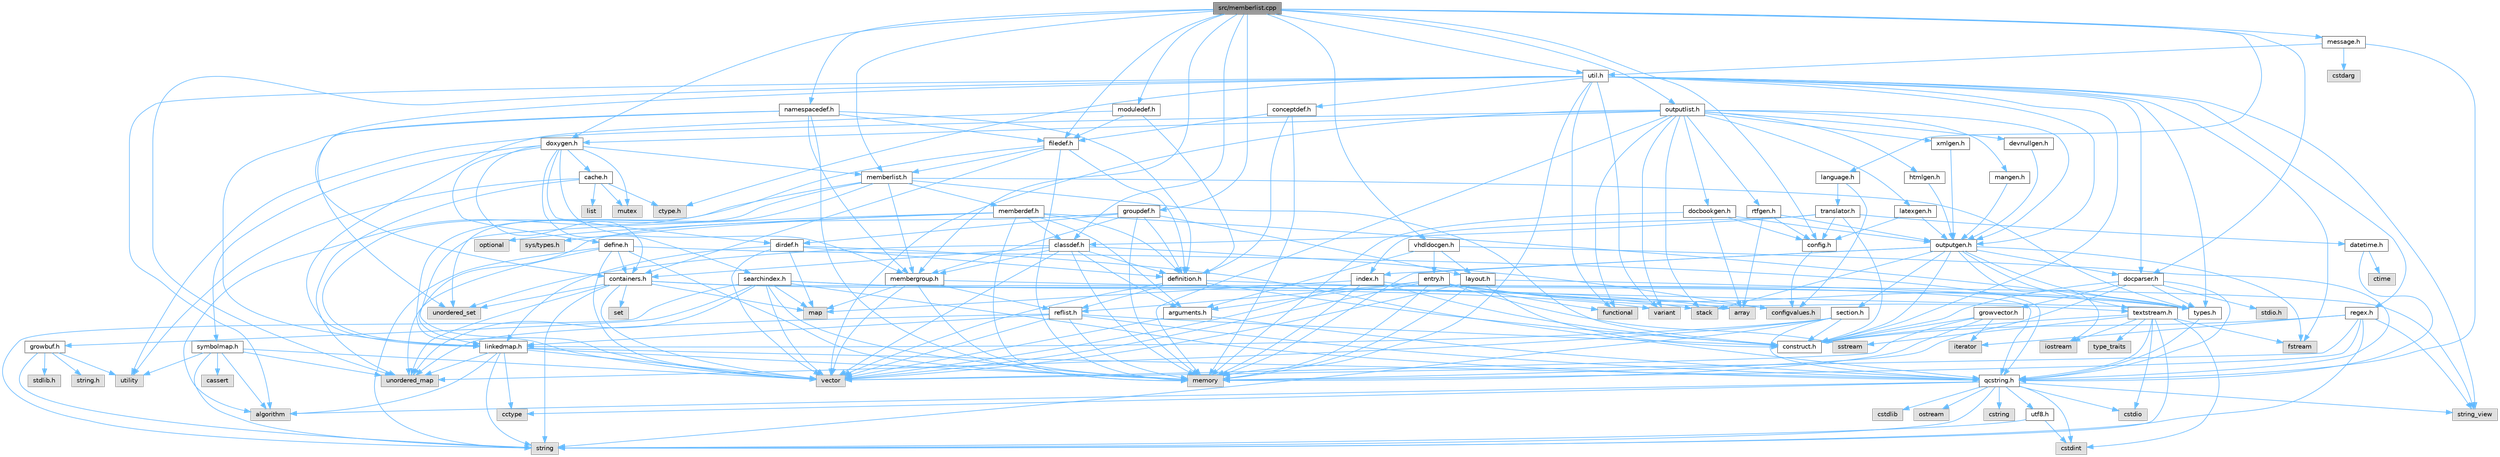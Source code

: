 digraph "src/memberlist.cpp"
{
 // INTERACTIVE_SVG=YES
 // LATEX_PDF_SIZE
  bgcolor="transparent";
  edge [fontname=Helvetica,fontsize=10,labelfontname=Helvetica,labelfontsize=10];
  node [fontname=Helvetica,fontsize=10,shape=box,height=0.2,width=0.4];
  Node1 [id="Node000001",label="src/memberlist.cpp",height=0.2,width=0.4,color="gray40", fillcolor="grey60", style="filled", fontcolor="black",tooltip=" "];
  Node1 -> Node2 [id="edge1_Node000001_Node000002",color="steelblue1",style="solid",tooltip=" "];
  Node2 [id="Node000002",label="memberlist.h",height=0.2,width=0.4,color="grey40", fillcolor="white", style="filled",URL="$dd/d78/memberlist_8h.html",tooltip=" "];
  Node2 -> Node3 [id="edge2_Node000002_Node000003",color="steelblue1",style="solid",tooltip=" "];
  Node3 [id="Node000003",label="vector",height=0.2,width=0.4,color="grey60", fillcolor="#E0E0E0", style="filled",tooltip=" "];
  Node2 -> Node4 [id="edge3_Node000002_Node000004",color="steelblue1",style="solid",tooltip=" "];
  Node4 [id="Node000004",label="algorithm",height=0.2,width=0.4,color="grey60", fillcolor="#E0E0E0", style="filled",tooltip=" "];
  Node2 -> Node5 [id="edge4_Node000002_Node000005",color="steelblue1",style="solid",tooltip=" "];
  Node5 [id="Node000005",label="memberdef.h",height=0.2,width=0.4,color="grey40", fillcolor="white", style="filled",URL="$d4/d46/memberdef_8h.html",tooltip=" "];
  Node5 -> Node3 [id="edge5_Node000005_Node000003",color="steelblue1",style="solid",tooltip=" "];
  Node5 -> Node6 [id="edge6_Node000005_Node000006",color="steelblue1",style="solid",tooltip=" "];
  Node6 [id="Node000006",label="memory",height=0.2,width=0.4,color="grey60", fillcolor="#E0E0E0", style="filled",tooltip=" "];
  Node5 -> Node7 [id="edge7_Node000005_Node000007",color="steelblue1",style="solid",tooltip=" "];
  Node7 [id="Node000007",label="optional",height=0.2,width=0.4,color="grey60", fillcolor="#E0E0E0", style="filled",tooltip=" "];
  Node5 -> Node8 [id="edge8_Node000005_Node000008",color="steelblue1",style="solid",tooltip=" "];
  Node8 [id="Node000008",label="sys/types.h",height=0.2,width=0.4,color="grey60", fillcolor="#E0E0E0", style="filled",tooltip=" "];
  Node5 -> Node9 [id="edge9_Node000005_Node000009",color="steelblue1",style="solid",tooltip=" "];
  Node9 [id="Node000009",label="types.h",height=0.2,width=0.4,color="grey40", fillcolor="white", style="filled",URL="$d9/d49/types_8h.html",tooltip="This file contains a number of basic enums and types."];
  Node9 -> Node10 [id="edge10_Node000009_Node000010",color="steelblue1",style="solid",tooltip=" "];
  Node10 [id="Node000010",label="qcstring.h",height=0.2,width=0.4,color="grey40", fillcolor="white", style="filled",URL="$d7/d5c/qcstring_8h.html",tooltip=" "];
  Node10 -> Node11 [id="edge11_Node000010_Node000011",color="steelblue1",style="solid",tooltip=" "];
  Node11 [id="Node000011",label="string",height=0.2,width=0.4,color="grey60", fillcolor="#E0E0E0", style="filled",tooltip=" "];
  Node10 -> Node12 [id="edge12_Node000010_Node000012",color="steelblue1",style="solid",tooltip=" "];
  Node12 [id="Node000012",label="string_view",height=0.2,width=0.4,color="grey60", fillcolor="#E0E0E0", style="filled",tooltip=" "];
  Node10 -> Node4 [id="edge13_Node000010_Node000004",color="steelblue1",style="solid",tooltip=" "];
  Node10 -> Node13 [id="edge14_Node000010_Node000013",color="steelblue1",style="solid",tooltip=" "];
  Node13 [id="Node000013",label="cctype",height=0.2,width=0.4,color="grey60", fillcolor="#E0E0E0", style="filled",tooltip=" "];
  Node10 -> Node14 [id="edge15_Node000010_Node000014",color="steelblue1",style="solid",tooltip=" "];
  Node14 [id="Node000014",label="cstring",height=0.2,width=0.4,color="grey60", fillcolor="#E0E0E0", style="filled",tooltip=" "];
  Node10 -> Node15 [id="edge16_Node000010_Node000015",color="steelblue1",style="solid",tooltip=" "];
  Node15 [id="Node000015",label="cstdio",height=0.2,width=0.4,color="grey60", fillcolor="#E0E0E0", style="filled",tooltip=" "];
  Node10 -> Node16 [id="edge17_Node000010_Node000016",color="steelblue1",style="solid",tooltip=" "];
  Node16 [id="Node000016",label="cstdlib",height=0.2,width=0.4,color="grey60", fillcolor="#E0E0E0", style="filled",tooltip=" "];
  Node10 -> Node17 [id="edge18_Node000010_Node000017",color="steelblue1",style="solid",tooltip=" "];
  Node17 [id="Node000017",label="cstdint",height=0.2,width=0.4,color="grey60", fillcolor="#E0E0E0", style="filled",tooltip=" "];
  Node10 -> Node18 [id="edge19_Node000010_Node000018",color="steelblue1",style="solid",tooltip=" "];
  Node18 [id="Node000018",label="ostream",height=0.2,width=0.4,color="grey60", fillcolor="#E0E0E0", style="filled",tooltip=" "];
  Node10 -> Node19 [id="edge20_Node000010_Node000019",color="steelblue1",style="solid",tooltip=" "];
  Node19 [id="Node000019",label="utf8.h",height=0.2,width=0.4,color="grey40", fillcolor="white", style="filled",URL="$db/d7c/utf8_8h.html",tooltip="Various UTF8 related helper functions."];
  Node19 -> Node17 [id="edge21_Node000019_Node000017",color="steelblue1",style="solid",tooltip=" "];
  Node19 -> Node11 [id="edge22_Node000019_Node000011",color="steelblue1",style="solid",tooltip=" "];
  Node5 -> Node20 [id="edge23_Node000005_Node000020",color="steelblue1",style="solid",tooltip=" "];
  Node20 [id="Node000020",label="definition.h",height=0.2,width=0.4,color="grey40", fillcolor="white", style="filled",URL="$df/da1/definition_8h.html",tooltip=" "];
  Node20 -> Node3 [id="edge24_Node000020_Node000003",color="steelblue1",style="solid",tooltip=" "];
  Node20 -> Node9 [id="edge25_Node000020_Node000009",color="steelblue1",style="solid",tooltip=" "];
  Node20 -> Node21 [id="edge26_Node000020_Node000021",color="steelblue1",style="solid",tooltip=" "];
  Node21 [id="Node000021",label="reflist.h",height=0.2,width=0.4,color="grey40", fillcolor="white", style="filled",URL="$d1/d02/reflist_8h.html",tooltip=" "];
  Node21 -> Node3 [id="edge27_Node000021_Node000003",color="steelblue1",style="solid",tooltip=" "];
  Node21 -> Node22 [id="edge28_Node000021_Node000022",color="steelblue1",style="solid",tooltip=" "];
  Node22 [id="Node000022",label="unordered_map",height=0.2,width=0.4,color="grey60", fillcolor="#E0E0E0", style="filled",tooltip=" "];
  Node21 -> Node6 [id="edge29_Node000021_Node000006",color="steelblue1",style="solid",tooltip=" "];
  Node21 -> Node10 [id="edge30_Node000021_Node000010",color="steelblue1",style="solid",tooltip=" "];
  Node21 -> Node23 [id="edge31_Node000021_Node000023",color="steelblue1",style="solid",tooltip=" "];
  Node23 [id="Node000023",label="linkedmap.h",height=0.2,width=0.4,color="grey40", fillcolor="white", style="filled",URL="$da/de1/linkedmap_8h.html",tooltip=" "];
  Node23 -> Node22 [id="edge32_Node000023_Node000022",color="steelblue1",style="solid",tooltip=" "];
  Node23 -> Node3 [id="edge33_Node000023_Node000003",color="steelblue1",style="solid",tooltip=" "];
  Node23 -> Node6 [id="edge34_Node000023_Node000006",color="steelblue1",style="solid",tooltip=" "];
  Node23 -> Node11 [id="edge35_Node000023_Node000011",color="steelblue1",style="solid",tooltip=" "];
  Node23 -> Node4 [id="edge36_Node000023_Node000004",color="steelblue1",style="solid",tooltip=" "];
  Node23 -> Node13 [id="edge37_Node000023_Node000013",color="steelblue1",style="solid",tooltip=" "];
  Node23 -> Node10 [id="edge38_Node000023_Node000010",color="steelblue1",style="solid",tooltip=" "];
  Node21 -> Node24 [id="edge39_Node000021_Node000024",color="steelblue1",style="solid",tooltip=" "];
  Node24 [id="Node000024",label="construct.h",height=0.2,width=0.4,color="grey40", fillcolor="white", style="filled",URL="$d7/dfc/construct_8h.html",tooltip=" "];
  Node20 -> Node24 [id="edge40_Node000020_Node000024",color="steelblue1",style="solid",tooltip=" "];
  Node5 -> Node25 [id="edge41_Node000005_Node000025",color="steelblue1",style="solid",tooltip=" "];
  Node25 [id="Node000025",label="arguments.h",height=0.2,width=0.4,color="grey40", fillcolor="white", style="filled",URL="$df/d9b/arguments_8h.html",tooltip=" "];
  Node25 -> Node3 [id="edge42_Node000025_Node000003",color="steelblue1",style="solid",tooltip=" "];
  Node25 -> Node10 [id="edge43_Node000025_Node000010",color="steelblue1",style="solid",tooltip=" "];
  Node5 -> Node26 [id="edge44_Node000005_Node000026",color="steelblue1",style="solid",tooltip=" "];
  Node26 [id="Node000026",label="classdef.h",height=0.2,width=0.4,color="grey40", fillcolor="white", style="filled",URL="$d1/da6/classdef_8h.html",tooltip=" "];
  Node26 -> Node6 [id="edge45_Node000026_Node000006",color="steelblue1",style="solid",tooltip=" "];
  Node26 -> Node3 [id="edge46_Node000026_Node000003",color="steelblue1",style="solid",tooltip=" "];
  Node26 -> Node27 [id="edge47_Node000026_Node000027",color="steelblue1",style="solid",tooltip=" "];
  Node27 [id="Node000027",label="unordered_set",height=0.2,width=0.4,color="grey60", fillcolor="#E0E0E0", style="filled",tooltip=" "];
  Node26 -> Node28 [id="edge48_Node000026_Node000028",color="steelblue1",style="solid",tooltip=" "];
  Node28 [id="Node000028",label="containers.h",height=0.2,width=0.4,color="grey40", fillcolor="white", style="filled",URL="$d5/d75/containers_8h.html",tooltip=" "];
  Node28 -> Node3 [id="edge49_Node000028_Node000003",color="steelblue1",style="solid",tooltip=" "];
  Node28 -> Node11 [id="edge50_Node000028_Node000011",color="steelblue1",style="solid",tooltip=" "];
  Node28 -> Node12 [id="edge51_Node000028_Node000012",color="steelblue1",style="solid",tooltip=" "];
  Node28 -> Node29 [id="edge52_Node000028_Node000029",color="steelblue1",style="solid",tooltip=" "];
  Node29 [id="Node000029",label="set",height=0.2,width=0.4,color="grey60", fillcolor="#E0E0E0", style="filled",tooltip=" "];
  Node28 -> Node30 [id="edge53_Node000028_Node000030",color="steelblue1",style="solid",tooltip=" "];
  Node30 [id="Node000030",label="map",height=0.2,width=0.4,color="grey60", fillcolor="#E0E0E0", style="filled",tooltip=" "];
  Node28 -> Node27 [id="edge54_Node000028_Node000027",color="steelblue1",style="solid",tooltip=" "];
  Node28 -> Node22 [id="edge55_Node000028_Node000022",color="steelblue1",style="solid",tooltip=" "];
  Node28 -> Node31 [id="edge56_Node000028_Node000031",color="steelblue1",style="solid",tooltip=" "];
  Node31 [id="Node000031",label="stack",height=0.2,width=0.4,color="grey60", fillcolor="#E0E0E0", style="filled",tooltip=" "];
  Node26 -> Node20 [id="edge57_Node000026_Node000020",color="steelblue1",style="solid",tooltip=" "];
  Node26 -> Node25 [id="edge58_Node000026_Node000025",color="steelblue1",style="solid",tooltip=" "];
  Node26 -> Node32 [id="edge59_Node000026_Node000032",color="steelblue1",style="solid",tooltip=" "];
  Node32 [id="Node000032",label="membergroup.h",height=0.2,width=0.4,color="grey40", fillcolor="white", style="filled",URL="$d9/d11/membergroup_8h.html",tooltip=" "];
  Node32 -> Node3 [id="edge60_Node000032_Node000003",color="steelblue1",style="solid",tooltip=" "];
  Node32 -> Node30 [id="edge61_Node000032_Node000030",color="steelblue1",style="solid",tooltip=" "];
  Node32 -> Node6 [id="edge62_Node000032_Node000006",color="steelblue1",style="solid",tooltip=" "];
  Node32 -> Node9 [id="edge63_Node000032_Node000009",color="steelblue1",style="solid",tooltip=" "];
  Node32 -> Node21 [id="edge64_Node000032_Node000021",color="steelblue1",style="solid",tooltip=" "];
  Node26 -> Node33 [id="edge65_Node000026_Node000033",color="steelblue1",style="solid",tooltip=" "];
  Node33 [id="Node000033",label="configvalues.h",height=0.2,width=0.4,color="grey60", fillcolor="#E0E0E0", style="filled",tooltip=" "];
  Node2 -> Node23 [id="edge66_Node000002_Node000023",color="steelblue1",style="solid",tooltip=" "];
  Node2 -> Node9 [id="edge67_Node000002_Node000009",color="steelblue1",style="solid",tooltip=" "];
  Node2 -> Node32 [id="edge68_Node000002_Node000032",color="steelblue1",style="solid",tooltip=" "];
  Node2 -> Node24 [id="edge69_Node000002_Node000024",color="steelblue1",style="solid",tooltip=" "];
  Node1 -> Node26 [id="edge70_Node000001_Node000026",color="steelblue1",style="solid",tooltip=" "];
  Node1 -> Node34 [id="edge71_Node000001_Node000034",color="steelblue1",style="solid",tooltip=" "];
  Node34 [id="Node000034",label="message.h",height=0.2,width=0.4,color="grey40", fillcolor="white", style="filled",URL="$d2/d0d/message_8h.html",tooltip=" "];
  Node34 -> Node35 [id="edge72_Node000034_Node000035",color="steelblue1",style="solid",tooltip=" "];
  Node35 [id="Node000035",label="cstdarg",height=0.2,width=0.4,color="grey60", fillcolor="#E0E0E0", style="filled",tooltip=" "];
  Node34 -> Node10 [id="edge73_Node000034_Node000010",color="steelblue1",style="solid",tooltip=" "];
  Node34 -> Node36 [id="edge74_Node000034_Node000036",color="steelblue1",style="solid",tooltip=" "];
  Node36 [id="Node000036",label="util.h",height=0.2,width=0.4,color="grey40", fillcolor="white", style="filled",URL="$d8/d3c/util_8h.html",tooltip="A bunch of utility functions."];
  Node36 -> Node6 [id="edge75_Node000036_Node000006",color="steelblue1",style="solid",tooltip=" "];
  Node36 -> Node22 [id="edge76_Node000036_Node000022",color="steelblue1",style="solid",tooltip=" "];
  Node36 -> Node4 [id="edge77_Node000036_Node000004",color="steelblue1",style="solid",tooltip=" "];
  Node36 -> Node37 [id="edge78_Node000036_Node000037",color="steelblue1",style="solid",tooltip=" "];
  Node37 [id="Node000037",label="functional",height=0.2,width=0.4,color="grey60", fillcolor="#E0E0E0", style="filled",tooltip=" "];
  Node36 -> Node38 [id="edge79_Node000036_Node000038",color="steelblue1",style="solid",tooltip=" "];
  Node38 [id="Node000038",label="fstream",height=0.2,width=0.4,color="grey60", fillcolor="#E0E0E0", style="filled",tooltip=" "];
  Node36 -> Node39 [id="edge80_Node000036_Node000039",color="steelblue1",style="solid",tooltip=" "];
  Node39 [id="Node000039",label="variant",height=0.2,width=0.4,color="grey60", fillcolor="#E0E0E0", style="filled",tooltip=" "];
  Node36 -> Node12 [id="edge81_Node000036_Node000012",color="steelblue1",style="solid",tooltip=" "];
  Node36 -> Node40 [id="edge82_Node000036_Node000040",color="steelblue1",style="solid",tooltip=" "];
  Node40 [id="Node000040",label="ctype.h",height=0.2,width=0.4,color="grey60", fillcolor="#E0E0E0", style="filled",tooltip=" "];
  Node36 -> Node9 [id="edge83_Node000036_Node000009",color="steelblue1",style="solid",tooltip=" "];
  Node36 -> Node41 [id="edge84_Node000036_Node000041",color="steelblue1",style="solid",tooltip=" "];
  Node41 [id="Node000041",label="docparser.h",height=0.2,width=0.4,color="grey40", fillcolor="white", style="filled",URL="$de/d9c/docparser_8h.html",tooltip=" "];
  Node41 -> Node42 [id="edge85_Node000041_Node000042",color="steelblue1",style="solid",tooltip=" "];
  Node42 [id="Node000042",label="stdio.h",height=0.2,width=0.4,color="grey60", fillcolor="#E0E0E0", style="filled",tooltip=" "];
  Node41 -> Node6 [id="edge86_Node000041_Node000006",color="steelblue1",style="solid",tooltip=" "];
  Node41 -> Node10 [id="edge87_Node000041_Node000010",color="steelblue1",style="solid",tooltip=" "];
  Node41 -> Node43 [id="edge88_Node000041_Node000043",color="steelblue1",style="solid",tooltip=" "];
  Node43 [id="Node000043",label="growvector.h",height=0.2,width=0.4,color="grey40", fillcolor="white", style="filled",URL="$d7/d50/growvector_8h.html",tooltip=" "];
  Node43 -> Node3 [id="edge89_Node000043_Node000003",color="steelblue1",style="solid",tooltip=" "];
  Node43 -> Node6 [id="edge90_Node000043_Node000006",color="steelblue1",style="solid",tooltip=" "];
  Node43 -> Node44 [id="edge91_Node000043_Node000044",color="steelblue1",style="solid",tooltip=" "];
  Node44 [id="Node000044",label="iterator",height=0.2,width=0.4,color="grey60", fillcolor="#E0E0E0", style="filled",tooltip=" "];
  Node43 -> Node24 [id="edge92_Node000043_Node000024",color="steelblue1",style="solid",tooltip=" "];
  Node41 -> Node24 [id="edge93_Node000041_Node000024",color="steelblue1",style="solid",tooltip=" "];
  Node41 -> Node9 [id="edge94_Node000041_Node000009",color="steelblue1",style="solid",tooltip=" "];
  Node36 -> Node28 [id="edge95_Node000036_Node000028",color="steelblue1",style="solid",tooltip=" "];
  Node36 -> Node45 [id="edge96_Node000036_Node000045",color="steelblue1",style="solid",tooltip=" "];
  Node45 [id="Node000045",label="outputgen.h",height=0.2,width=0.4,color="grey40", fillcolor="white", style="filled",URL="$df/d06/outputgen_8h.html",tooltip=" "];
  Node45 -> Node6 [id="edge97_Node000045_Node000006",color="steelblue1",style="solid",tooltip=" "];
  Node45 -> Node31 [id="edge98_Node000045_Node000031",color="steelblue1",style="solid",tooltip=" "];
  Node45 -> Node46 [id="edge99_Node000045_Node000046",color="steelblue1",style="solid",tooltip=" "];
  Node46 [id="Node000046",label="iostream",height=0.2,width=0.4,color="grey60", fillcolor="#E0E0E0", style="filled",tooltip=" "];
  Node45 -> Node38 [id="edge100_Node000045_Node000038",color="steelblue1",style="solid",tooltip=" "];
  Node45 -> Node9 [id="edge101_Node000045_Node000009",color="steelblue1",style="solid",tooltip=" "];
  Node45 -> Node47 [id="edge102_Node000045_Node000047",color="steelblue1",style="solid",tooltip=" "];
  Node47 [id="Node000047",label="index.h",height=0.2,width=0.4,color="grey40", fillcolor="white", style="filled",URL="$d1/db5/index_8h.html",tooltip=" "];
  Node47 -> Node6 [id="edge103_Node000047_Node000006",color="steelblue1",style="solid",tooltip=" "];
  Node47 -> Node3 [id="edge104_Node000047_Node000003",color="steelblue1",style="solid",tooltip=" "];
  Node47 -> Node30 [id="edge105_Node000047_Node000030",color="steelblue1",style="solid",tooltip=" "];
  Node47 -> Node10 [id="edge106_Node000047_Node000010",color="steelblue1",style="solid",tooltip=" "];
  Node47 -> Node24 [id="edge107_Node000047_Node000024",color="steelblue1",style="solid",tooltip=" "];
  Node45 -> Node48 [id="edge108_Node000045_Node000048",color="steelblue1",style="solid",tooltip=" "];
  Node48 [id="Node000048",label="section.h",height=0.2,width=0.4,color="grey40", fillcolor="white", style="filled",URL="$d1/d2a/section_8h.html",tooltip=" "];
  Node48 -> Node11 [id="edge109_Node000048_Node000011",color="steelblue1",style="solid",tooltip=" "];
  Node48 -> Node22 [id="edge110_Node000048_Node000022",color="steelblue1",style="solid",tooltip=" "];
  Node48 -> Node10 [id="edge111_Node000048_Node000010",color="steelblue1",style="solid",tooltip=" "];
  Node48 -> Node23 [id="edge112_Node000048_Node000023",color="steelblue1",style="solid",tooltip=" "];
  Node48 -> Node24 [id="edge113_Node000048_Node000024",color="steelblue1",style="solid",tooltip=" "];
  Node45 -> Node49 [id="edge114_Node000045_Node000049",color="steelblue1",style="solid",tooltip=" "];
  Node49 [id="Node000049",label="textstream.h",height=0.2,width=0.4,color="grey40", fillcolor="white", style="filled",URL="$d4/d7d/textstream_8h.html",tooltip=" "];
  Node49 -> Node11 [id="edge115_Node000049_Node000011",color="steelblue1",style="solid",tooltip=" "];
  Node49 -> Node46 [id="edge116_Node000049_Node000046",color="steelblue1",style="solid",tooltip=" "];
  Node49 -> Node50 [id="edge117_Node000049_Node000050",color="steelblue1",style="solid",tooltip=" "];
  Node50 [id="Node000050",label="sstream",height=0.2,width=0.4,color="grey60", fillcolor="#E0E0E0", style="filled",tooltip=" "];
  Node49 -> Node17 [id="edge118_Node000049_Node000017",color="steelblue1",style="solid",tooltip=" "];
  Node49 -> Node15 [id="edge119_Node000049_Node000015",color="steelblue1",style="solid",tooltip=" "];
  Node49 -> Node38 [id="edge120_Node000049_Node000038",color="steelblue1",style="solid",tooltip=" "];
  Node49 -> Node51 [id="edge121_Node000049_Node000051",color="steelblue1",style="solid",tooltip=" "];
  Node51 [id="Node000051",label="type_traits",height=0.2,width=0.4,color="grey60", fillcolor="#E0E0E0", style="filled",tooltip=" "];
  Node49 -> Node10 [id="edge122_Node000049_Node000010",color="steelblue1",style="solid",tooltip=" "];
  Node49 -> Node24 [id="edge123_Node000049_Node000024",color="steelblue1",style="solid",tooltip=" "];
  Node45 -> Node41 [id="edge124_Node000045_Node000041",color="steelblue1",style="solid",tooltip=" "];
  Node45 -> Node24 [id="edge125_Node000045_Node000024",color="steelblue1",style="solid",tooltip=" "];
  Node36 -> Node52 [id="edge126_Node000036_Node000052",color="steelblue1",style="solid",tooltip=" "];
  Node52 [id="Node000052",label="regex.h",height=0.2,width=0.4,color="grey40", fillcolor="white", style="filled",URL="$d1/d21/regex_8h.html",tooltip=" "];
  Node52 -> Node6 [id="edge127_Node000052_Node000006",color="steelblue1",style="solid",tooltip=" "];
  Node52 -> Node11 [id="edge128_Node000052_Node000011",color="steelblue1",style="solid",tooltip=" "];
  Node52 -> Node12 [id="edge129_Node000052_Node000012",color="steelblue1",style="solid",tooltip=" "];
  Node52 -> Node3 [id="edge130_Node000052_Node000003",color="steelblue1",style="solid",tooltip=" "];
  Node52 -> Node44 [id="edge131_Node000052_Node000044",color="steelblue1",style="solid",tooltip=" "];
  Node52 -> Node24 [id="edge132_Node000052_Node000024",color="steelblue1",style="solid",tooltip=" "];
  Node36 -> Node53 [id="edge133_Node000036_Node000053",color="steelblue1",style="solid",tooltip=" "];
  Node53 [id="Node000053",label="conceptdef.h",height=0.2,width=0.4,color="grey40", fillcolor="white", style="filled",URL="$da/df1/conceptdef_8h.html",tooltip=" "];
  Node53 -> Node6 [id="edge134_Node000053_Node000006",color="steelblue1",style="solid",tooltip=" "];
  Node53 -> Node20 [id="edge135_Node000053_Node000020",color="steelblue1",style="solid",tooltip=" "];
  Node53 -> Node54 [id="edge136_Node000053_Node000054",color="steelblue1",style="solid",tooltip=" "];
  Node54 [id="Node000054",label="filedef.h",height=0.2,width=0.4,color="grey40", fillcolor="white", style="filled",URL="$d4/d3a/filedef_8h.html",tooltip=" "];
  Node54 -> Node6 [id="edge137_Node000054_Node000006",color="steelblue1",style="solid",tooltip=" "];
  Node54 -> Node27 [id="edge138_Node000054_Node000027",color="steelblue1",style="solid",tooltip=" "];
  Node54 -> Node20 [id="edge139_Node000054_Node000020",color="steelblue1",style="solid",tooltip=" "];
  Node54 -> Node2 [id="edge140_Node000054_Node000002",color="steelblue1",style="solid",tooltip=" "];
  Node54 -> Node28 [id="edge141_Node000054_Node000028",color="steelblue1",style="solid",tooltip=" "];
  Node36 -> Node24 [id="edge142_Node000036_Node000024",color="steelblue1",style="solid",tooltip=" "];
  Node1 -> Node36 [id="edge143_Node000001_Node000036",color="steelblue1",style="solid",tooltip=" "];
  Node1 -> Node55 [id="edge144_Node000001_Node000055",color="steelblue1",style="solid",tooltip=" "];
  Node55 [id="Node000055",label="language.h",height=0.2,width=0.4,color="grey40", fillcolor="white", style="filled",URL="$d8/dce/language_8h.html",tooltip=" "];
  Node55 -> Node56 [id="edge145_Node000055_Node000056",color="steelblue1",style="solid",tooltip=" "];
  Node56 [id="Node000056",label="translator.h",height=0.2,width=0.4,color="grey40", fillcolor="white", style="filled",URL="$d9/df1/translator_8h.html",tooltip=" "];
  Node56 -> Node26 [id="edge146_Node000056_Node000026",color="steelblue1",style="solid",tooltip=" "];
  Node56 -> Node57 [id="edge147_Node000056_Node000057",color="steelblue1",style="solid",tooltip=" "];
  Node57 [id="Node000057",label="config.h",height=0.2,width=0.4,color="grey40", fillcolor="white", style="filled",URL="$db/d16/config_8h.html",tooltip=" "];
  Node57 -> Node33 [id="edge148_Node000057_Node000033",color="steelblue1",style="solid",tooltip=" "];
  Node56 -> Node58 [id="edge149_Node000056_Node000058",color="steelblue1",style="solid",tooltip=" "];
  Node58 [id="Node000058",label="datetime.h",height=0.2,width=0.4,color="grey40", fillcolor="white", style="filled",URL="$de/d1b/datetime_8h.html",tooltip=" "];
  Node58 -> Node59 [id="edge150_Node000058_Node000059",color="steelblue1",style="solid",tooltip=" "];
  Node59 [id="Node000059",label="ctime",height=0.2,width=0.4,color="grey60", fillcolor="#E0E0E0", style="filled",tooltip=" "];
  Node58 -> Node10 [id="edge151_Node000058_Node000010",color="steelblue1",style="solid",tooltip=" "];
  Node56 -> Node47 [id="edge152_Node000056_Node000047",color="steelblue1",style="solid",tooltip=" "];
  Node56 -> Node24 [id="edge153_Node000056_Node000024",color="steelblue1",style="solid",tooltip=" "];
  Node55 -> Node33 [id="edge154_Node000055_Node000033",color="steelblue1",style="solid",tooltip=" "];
  Node1 -> Node60 [id="edge155_Node000001_Node000060",color="steelblue1",style="solid",tooltip=" "];
  Node60 [id="Node000060",label="doxygen.h",height=0.2,width=0.4,color="grey40", fillcolor="white", style="filled",URL="$d1/da1/doxygen_8h.html",tooltip=" "];
  Node60 -> Node61 [id="edge156_Node000060_Node000061",color="steelblue1",style="solid",tooltip=" "];
  Node61 [id="Node000061",label="mutex",height=0.2,width=0.4,color="grey60", fillcolor="#E0E0E0", style="filled",tooltip=" "];
  Node60 -> Node28 [id="edge157_Node000060_Node000028",color="steelblue1",style="solid",tooltip=" "];
  Node60 -> Node32 [id="edge158_Node000060_Node000032",color="steelblue1",style="solid",tooltip=" "];
  Node60 -> Node62 [id="edge159_Node000060_Node000062",color="steelblue1",style="solid",tooltip=" "];
  Node62 [id="Node000062",label="dirdef.h",height=0.2,width=0.4,color="grey40", fillcolor="white", style="filled",URL="$d6/d15/dirdef_8h.html",tooltip=" "];
  Node62 -> Node3 [id="edge160_Node000062_Node000003",color="steelblue1",style="solid",tooltip=" "];
  Node62 -> Node30 [id="edge161_Node000062_Node000030",color="steelblue1",style="solid",tooltip=" "];
  Node62 -> Node10 [id="edge162_Node000062_Node000010",color="steelblue1",style="solid",tooltip=" "];
  Node62 -> Node23 [id="edge163_Node000062_Node000023",color="steelblue1",style="solid",tooltip=" "];
  Node62 -> Node20 [id="edge164_Node000062_Node000020",color="steelblue1",style="solid",tooltip=" "];
  Node60 -> Node2 [id="edge165_Node000060_Node000002",color="steelblue1",style="solid",tooltip=" "];
  Node60 -> Node63 [id="edge166_Node000060_Node000063",color="steelblue1",style="solid",tooltip=" "];
  Node63 [id="Node000063",label="define.h",height=0.2,width=0.4,color="grey40", fillcolor="white", style="filled",URL="$df/d67/define_8h.html",tooltip=" "];
  Node63 -> Node3 [id="edge167_Node000063_Node000003",color="steelblue1",style="solid",tooltip=" "];
  Node63 -> Node6 [id="edge168_Node000063_Node000006",color="steelblue1",style="solid",tooltip=" "];
  Node63 -> Node11 [id="edge169_Node000063_Node000011",color="steelblue1",style="solid",tooltip=" "];
  Node63 -> Node22 [id="edge170_Node000063_Node000022",color="steelblue1",style="solid",tooltip=" "];
  Node63 -> Node10 [id="edge171_Node000063_Node000010",color="steelblue1",style="solid",tooltip=" "];
  Node63 -> Node28 [id="edge172_Node000063_Node000028",color="steelblue1",style="solid",tooltip=" "];
  Node60 -> Node64 [id="edge173_Node000060_Node000064",color="steelblue1",style="solid",tooltip=" "];
  Node64 [id="Node000064",label="cache.h",height=0.2,width=0.4,color="grey40", fillcolor="white", style="filled",URL="$d3/d26/cache_8h.html",tooltip=" "];
  Node64 -> Node65 [id="edge174_Node000064_Node000065",color="steelblue1",style="solid",tooltip=" "];
  Node65 [id="Node000065",label="list",height=0.2,width=0.4,color="grey60", fillcolor="#E0E0E0", style="filled",tooltip=" "];
  Node64 -> Node22 [id="edge175_Node000064_Node000022",color="steelblue1",style="solid",tooltip=" "];
  Node64 -> Node61 [id="edge176_Node000064_Node000061",color="steelblue1",style="solid",tooltip=" "];
  Node64 -> Node66 [id="edge177_Node000064_Node000066",color="steelblue1",style="solid",tooltip=" "];
  Node66 [id="Node000066",label="utility",height=0.2,width=0.4,color="grey60", fillcolor="#E0E0E0", style="filled",tooltip=" "];
  Node64 -> Node40 [id="edge178_Node000064_Node000040",color="steelblue1",style="solid",tooltip=" "];
  Node60 -> Node67 [id="edge179_Node000060_Node000067",color="steelblue1",style="solid",tooltip=" "];
  Node67 [id="Node000067",label="symbolmap.h",height=0.2,width=0.4,color="grey40", fillcolor="white", style="filled",URL="$d7/ddd/symbolmap_8h.html",tooltip=" "];
  Node67 -> Node4 [id="edge180_Node000067_Node000004",color="steelblue1",style="solid",tooltip=" "];
  Node67 -> Node22 [id="edge181_Node000067_Node000022",color="steelblue1",style="solid",tooltip=" "];
  Node67 -> Node3 [id="edge182_Node000067_Node000003",color="steelblue1",style="solid",tooltip=" "];
  Node67 -> Node11 [id="edge183_Node000067_Node000011",color="steelblue1",style="solid",tooltip=" "];
  Node67 -> Node66 [id="edge184_Node000067_Node000066",color="steelblue1",style="solid",tooltip=" "];
  Node67 -> Node68 [id="edge185_Node000067_Node000068",color="steelblue1",style="solid",tooltip=" "];
  Node68 [id="Node000068",label="cassert",height=0.2,width=0.4,color="grey60", fillcolor="#E0E0E0", style="filled",tooltip=" "];
  Node60 -> Node69 [id="edge186_Node000060_Node000069",color="steelblue1",style="solid",tooltip=" "];
  Node69 [id="Node000069",label="searchindex.h",height=0.2,width=0.4,color="grey40", fillcolor="white", style="filled",URL="$de/d07/searchindex_8h.html",tooltip="Web server based search engine."];
  Node69 -> Node6 [id="edge187_Node000069_Node000006",color="steelblue1",style="solid",tooltip=" "];
  Node69 -> Node3 [id="edge188_Node000069_Node000003",color="steelblue1",style="solid",tooltip=" "];
  Node69 -> Node30 [id="edge189_Node000069_Node000030",color="steelblue1",style="solid",tooltip=" "];
  Node69 -> Node22 [id="edge190_Node000069_Node000022",color="steelblue1",style="solid",tooltip=" "];
  Node69 -> Node11 [id="edge191_Node000069_Node000011",color="steelblue1",style="solid",tooltip=" "];
  Node69 -> Node70 [id="edge192_Node000069_Node000070",color="steelblue1",style="solid",tooltip=" "];
  Node70 [id="Node000070",label="array",height=0.2,width=0.4,color="grey60", fillcolor="#E0E0E0", style="filled",tooltip=" "];
  Node69 -> Node39 [id="edge193_Node000069_Node000039",color="steelblue1",style="solid",tooltip=" "];
  Node69 -> Node10 [id="edge194_Node000069_Node000010",color="steelblue1",style="solid",tooltip=" "];
  Node69 -> Node71 [id="edge195_Node000069_Node000071",color="steelblue1",style="solid",tooltip=" "];
  Node71 [id="Node000071",label="growbuf.h",height=0.2,width=0.4,color="grey40", fillcolor="white", style="filled",URL="$dd/d72/growbuf_8h.html",tooltip=" "];
  Node71 -> Node66 [id="edge196_Node000071_Node000066",color="steelblue1",style="solid",tooltip=" "];
  Node71 -> Node72 [id="edge197_Node000071_Node000072",color="steelblue1",style="solid",tooltip=" "];
  Node72 [id="Node000072",label="stdlib.h",height=0.2,width=0.4,color="grey60", fillcolor="#E0E0E0", style="filled",tooltip=" "];
  Node71 -> Node73 [id="edge198_Node000071_Node000073",color="steelblue1",style="solid",tooltip=" "];
  Node73 [id="Node000073",label="string.h",height=0.2,width=0.4,color="grey60", fillcolor="#E0E0E0", style="filled",tooltip=" "];
  Node71 -> Node11 [id="edge199_Node000071_Node000011",color="steelblue1",style="solid",tooltip=" "];
  Node1 -> Node74 [id="edge200_Node000001_Node000074",color="steelblue1",style="solid",tooltip=" "];
  Node74 [id="Node000074",label="outputlist.h",height=0.2,width=0.4,color="grey40", fillcolor="white", style="filled",URL="$d2/db9/outputlist_8h.html",tooltip=" "];
  Node74 -> Node66 [id="edge201_Node000074_Node000066",color="steelblue1",style="solid",tooltip=" "];
  Node74 -> Node3 [id="edge202_Node000074_Node000003",color="steelblue1",style="solid",tooltip=" "];
  Node74 -> Node6 [id="edge203_Node000074_Node000006",color="steelblue1",style="solid",tooltip=" "];
  Node74 -> Node39 [id="edge204_Node000074_Node000039",color="steelblue1",style="solid",tooltip=" "];
  Node74 -> Node31 [id="edge205_Node000074_Node000031",color="steelblue1",style="solid",tooltip=" "];
  Node74 -> Node37 [id="edge206_Node000074_Node000037",color="steelblue1",style="solid",tooltip=" "];
  Node74 -> Node45 [id="edge207_Node000074_Node000045",color="steelblue1",style="solid",tooltip=" "];
  Node74 -> Node60 [id="edge208_Node000074_Node000060",color="steelblue1",style="solid",tooltip=" "];
  Node74 -> Node75 [id="edge209_Node000074_Node000075",color="steelblue1",style="solid",tooltip=" "];
  Node75 [id="Node000075",label="htmlgen.h",height=0.2,width=0.4,color="grey40", fillcolor="white", style="filled",URL="$d8/d56/htmlgen_8h.html",tooltip=" "];
  Node75 -> Node45 [id="edge210_Node000075_Node000045",color="steelblue1",style="solid",tooltip=" "];
  Node74 -> Node76 [id="edge211_Node000074_Node000076",color="steelblue1",style="solid",tooltip=" "];
  Node76 [id="Node000076",label="latexgen.h",height=0.2,width=0.4,color="grey40", fillcolor="white", style="filled",URL="$d6/d9c/latexgen_8h.html",tooltip=" "];
  Node76 -> Node57 [id="edge212_Node000076_Node000057",color="steelblue1",style="solid",tooltip=" "];
  Node76 -> Node45 [id="edge213_Node000076_Node000045",color="steelblue1",style="solid",tooltip=" "];
  Node74 -> Node77 [id="edge214_Node000074_Node000077",color="steelblue1",style="solid",tooltip=" "];
  Node77 [id="Node000077",label="rtfgen.h",height=0.2,width=0.4,color="grey40", fillcolor="white", style="filled",URL="$d4/daa/rtfgen_8h.html",tooltip=" "];
  Node77 -> Node70 [id="edge215_Node000077_Node000070",color="steelblue1",style="solid",tooltip=" "];
  Node77 -> Node57 [id="edge216_Node000077_Node000057",color="steelblue1",style="solid",tooltip=" "];
  Node77 -> Node45 [id="edge217_Node000077_Node000045",color="steelblue1",style="solid",tooltip=" "];
  Node74 -> Node78 [id="edge218_Node000074_Node000078",color="steelblue1",style="solid",tooltip=" "];
  Node78 [id="Node000078",label="mangen.h",height=0.2,width=0.4,color="grey40", fillcolor="white", style="filled",URL="$da/dc0/mangen_8h.html",tooltip=" "];
  Node78 -> Node45 [id="edge219_Node000078_Node000045",color="steelblue1",style="solid",tooltip=" "];
  Node74 -> Node79 [id="edge220_Node000074_Node000079",color="steelblue1",style="solid",tooltip=" "];
  Node79 [id="Node000079",label="docbookgen.h",height=0.2,width=0.4,color="grey40", fillcolor="white", style="filled",URL="$de/dea/docbookgen_8h.html",tooltip=" "];
  Node79 -> Node6 [id="edge221_Node000079_Node000006",color="steelblue1",style="solid",tooltip=" "];
  Node79 -> Node70 [id="edge222_Node000079_Node000070",color="steelblue1",style="solid",tooltip=" "];
  Node79 -> Node57 [id="edge223_Node000079_Node000057",color="steelblue1",style="solid",tooltip=" "];
  Node79 -> Node45 [id="edge224_Node000079_Node000045",color="steelblue1",style="solid",tooltip=" "];
  Node74 -> Node80 [id="edge225_Node000074_Node000080",color="steelblue1",style="solid",tooltip=" "];
  Node80 [id="Node000080",label="xmlgen.h",height=0.2,width=0.4,color="grey40", fillcolor="white", style="filled",URL="$d9/d67/xmlgen_8h.html",tooltip=" "];
  Node80 -> Node45 [id="edge226_Node000080_Node000045",color="steelblue1",style="solid",tooltip=" "];
  Node74 -> Node81 [id="edge227_Node000074_Node000081",color="steelblue1",style="solid",tooltip=" "];
  Node81 [id="Node000081",label="devnullgen.h",height=0.2,width=0.4,color="grey40", fillcolor="white", style="filled",URL="$d8/de5/devnullgen_8h.html",tooltip=" "];
  Node81 -> Node45 [id="edge228_Node000081_Node000045",color="steelblue1",style="solid",tooltip=" "];
  Node1 -> Node82 [id="edge229_Node000001_Node000082",color="steelblue1",style="solid",tooltip=" "];
  Node82 [id="Node000082",label="groupdef.h",height=0.2,width=0.4,color="grey40", fillcolor="white", style="filled",URL="$d1/de6/groupdef_8h.html",tooltip=" "];
  Node82 -> Node6 [id="edge230_Node000082_Node000006",color="steelblue1",style="solid",tooltip=" "];
  Node82 -> Node20 [id="edge231_Node000082_Node000020",color="steelblue1",style="solid",tooltip=" "];
  Node82 -> Node62 [id="edge232_Node000082_Node000062",color="steelblue1",style="solid",tooltip=" "];
  Node82 -> Node83 [id="edge233_Node000082_Node000083",color="steelblue1",style="solid",tooltip=" "];
  Node83 [id="Node000083",label="layout.h",height=0.2,width=0.4,color="grey40", fillcolor="white", style="filled",URL="$db/d51/layout_8h.html",tooltip=" "];
  Node83 -> Node6 [id="edge234_Node000083_Node000006",color="steelblue1",style="solid",tooltip=" "];
  Node83 -> Node3 [id="edge235_Node000083_Node000003",color="steelblue1",style="solid",tooltip=" "];
  Node83 -> Node9 [id="edge236_Node000083_Node000009",color="steelblue1",style="solid",tooltip=" "];
  Node83 -> Node24 [id="edge237_Node000083_Node000024",color="steelblue1",style="solid",tooltip=" "];
  Node82 -> Node32 [id="edge238_Node000082_Node000032",color="steelblue1",style="solid",tooltip=" "];
  Node82 -> Node23 [id="edge239_Node000082_Node000023",color="steelblue1",style="solid",tooltip=" "];
  Node1 -> Node84 [id="edge240_Node000001_Node000084",color="steelblue1",style="solid",tooltip=" "];
  Node84 [id="Node000084",label="vhdldocgen.h",height=0.2,width=0.4,color="grey40", fillcolor="white", style="filled",URL="$dd/dec/vhdldocgen_8h.html",tooltip=" "];
  Node84 -> Node10 [id="edge241_Node000084_Node000010",color="steelblue1",style="solid",tooltip=" "];
  Node84 -> Node83 [id="edge242_Node000084_Node000083",color="steelblue1",style="solid",tooltip=" "];
  Node84 -> Node25 [id="edge243_Node000084_Node000025",color="steelblue1",style="solid",tooltip=" "];
  Node84 -> Node85 [id="edge244_Node000084_Node000085",color="steelblue1",style="solid",tooltip=" "];
  Node85 [id="Node000085",label="entry.h",height=0.2,width=0.4,color="grey40", fillcolor="white", style="filled",URL="$d1/dc6/entry_8h.html",tooltip=" "];
  Node85 -> Node3 [id="edge245_Node000085_Node000003",color="steelblue1",style="solid",tooltip=" "];
  Node85 -> Node6 [id="edge246_Node000085_Node000006",color="steelblue1",style="solid",tooltip=" "];
  Node85 -> Node50 [id="edge247_Node000085_Node000050",color="steelblue1",style="solid",tooltip=" "];
  Node85 -> Node37 [id="edge248_Node000085_Node000037",color="steelblue1",style="solid",tooltip=" "];
  Node85 -> Node9 [id="edge249_Node000085_Node000009",color="steelblue1",style="solid",tooltip=" "];
  Node85 -> Node25 [id="edge250_Node000085_Node000025",color="steelblue1",style="solid",tooltip=" "];
  Node85 -> Node21 [id="edge251_Node000085_Node000021",color="steelblue1",style="solid",tooltip=" "];
  Node85 -> Node49 [id="edge252_Node000085_Node000049",color="steelblue1",style="solid",tooltip=" "];
  Node85 -> Node33 [id="edge253_Node000085_Node000033",color="steelblue1",style="solid",tooltip=" "];
  Node1 -> Node86 [id="edge254_Node000001_Node000086",color="steelblue1",style="solid",tooltip=" "];
  Node86 [id="Node000086",label="namespacedef.h",height=0.2,width=0.4,color="grey40", fillcolor="white", style="filled",URL="$d7/d97/namespacedef_8h.html",tooltip=" "];
  Node86 -> Node6 [id="edge255_Node000086_Node000006",color="steelblue1",style="solid",tooltip=" "];
  Node86 -> Node27 [id="edge256_Node000086_Node000027",color="steelblue1",style="solid",tooltip=" "];
  Node86 -> Node20 [id="edge257_Node000086_Node000020",color="steelblue1",style="solid",tooltip=" "];
  Node86 -> Node54 [id="edge258_Node000086_Node000054",color="steelblue1",style="solid",tooltip=" "];
  Node86 -> Node23 [id="edge259_Node000086_Node000023",color="steelblue1",style="solid",tooltip=" "];
  Node86 -> Node32 [id="edge260_Node000086_Node000032",color="steelblue1",style="solid",tooltip=" "];
  Node1 -> Node54 [id="edge261_Node000001_Node000054",color="steelblue1",style="solid",tooltip=" "];
  Node1 -> Node32 [id="edge262_Node000001_Node000032",color="steelblue1",style="solid",tooltip=" "];
  Node1 -> Node57 [id="edge263_Node000001_Node000057",color="steelblue1",style="solid",tooltip=" "];
  Node1 -> Node41 [id="edge264_Node000001_Node000041",color="steelblue1",style="solid",tooltip=" "];
  Node1 -> Node87 [id="edge265_Node000001_Node000087",color="steelblue1",style="solid",tooltip=" "];
  Node87 [id="Node000087",label="moduledef.h",height=0.2,width=0.4,color="grey40", fillcolor="white", style="filled",URL="$d3/d4a/moduledef_8h.html",tooltip=" "];
  Node87 -> Node20 [id="edge266_Node000087_Node000020",color="steelblue1",style="solid",tooltip=" "];
  Node87 -> Node23 [id="edge267_Node000087_Node000023",color="steelblue1",style="solid",tooltip=" "];
  Node87 -> Node54 [id="edge268_Node000087_Node000054",color="steelblue1",style="solid",tooltip=" "];
}
